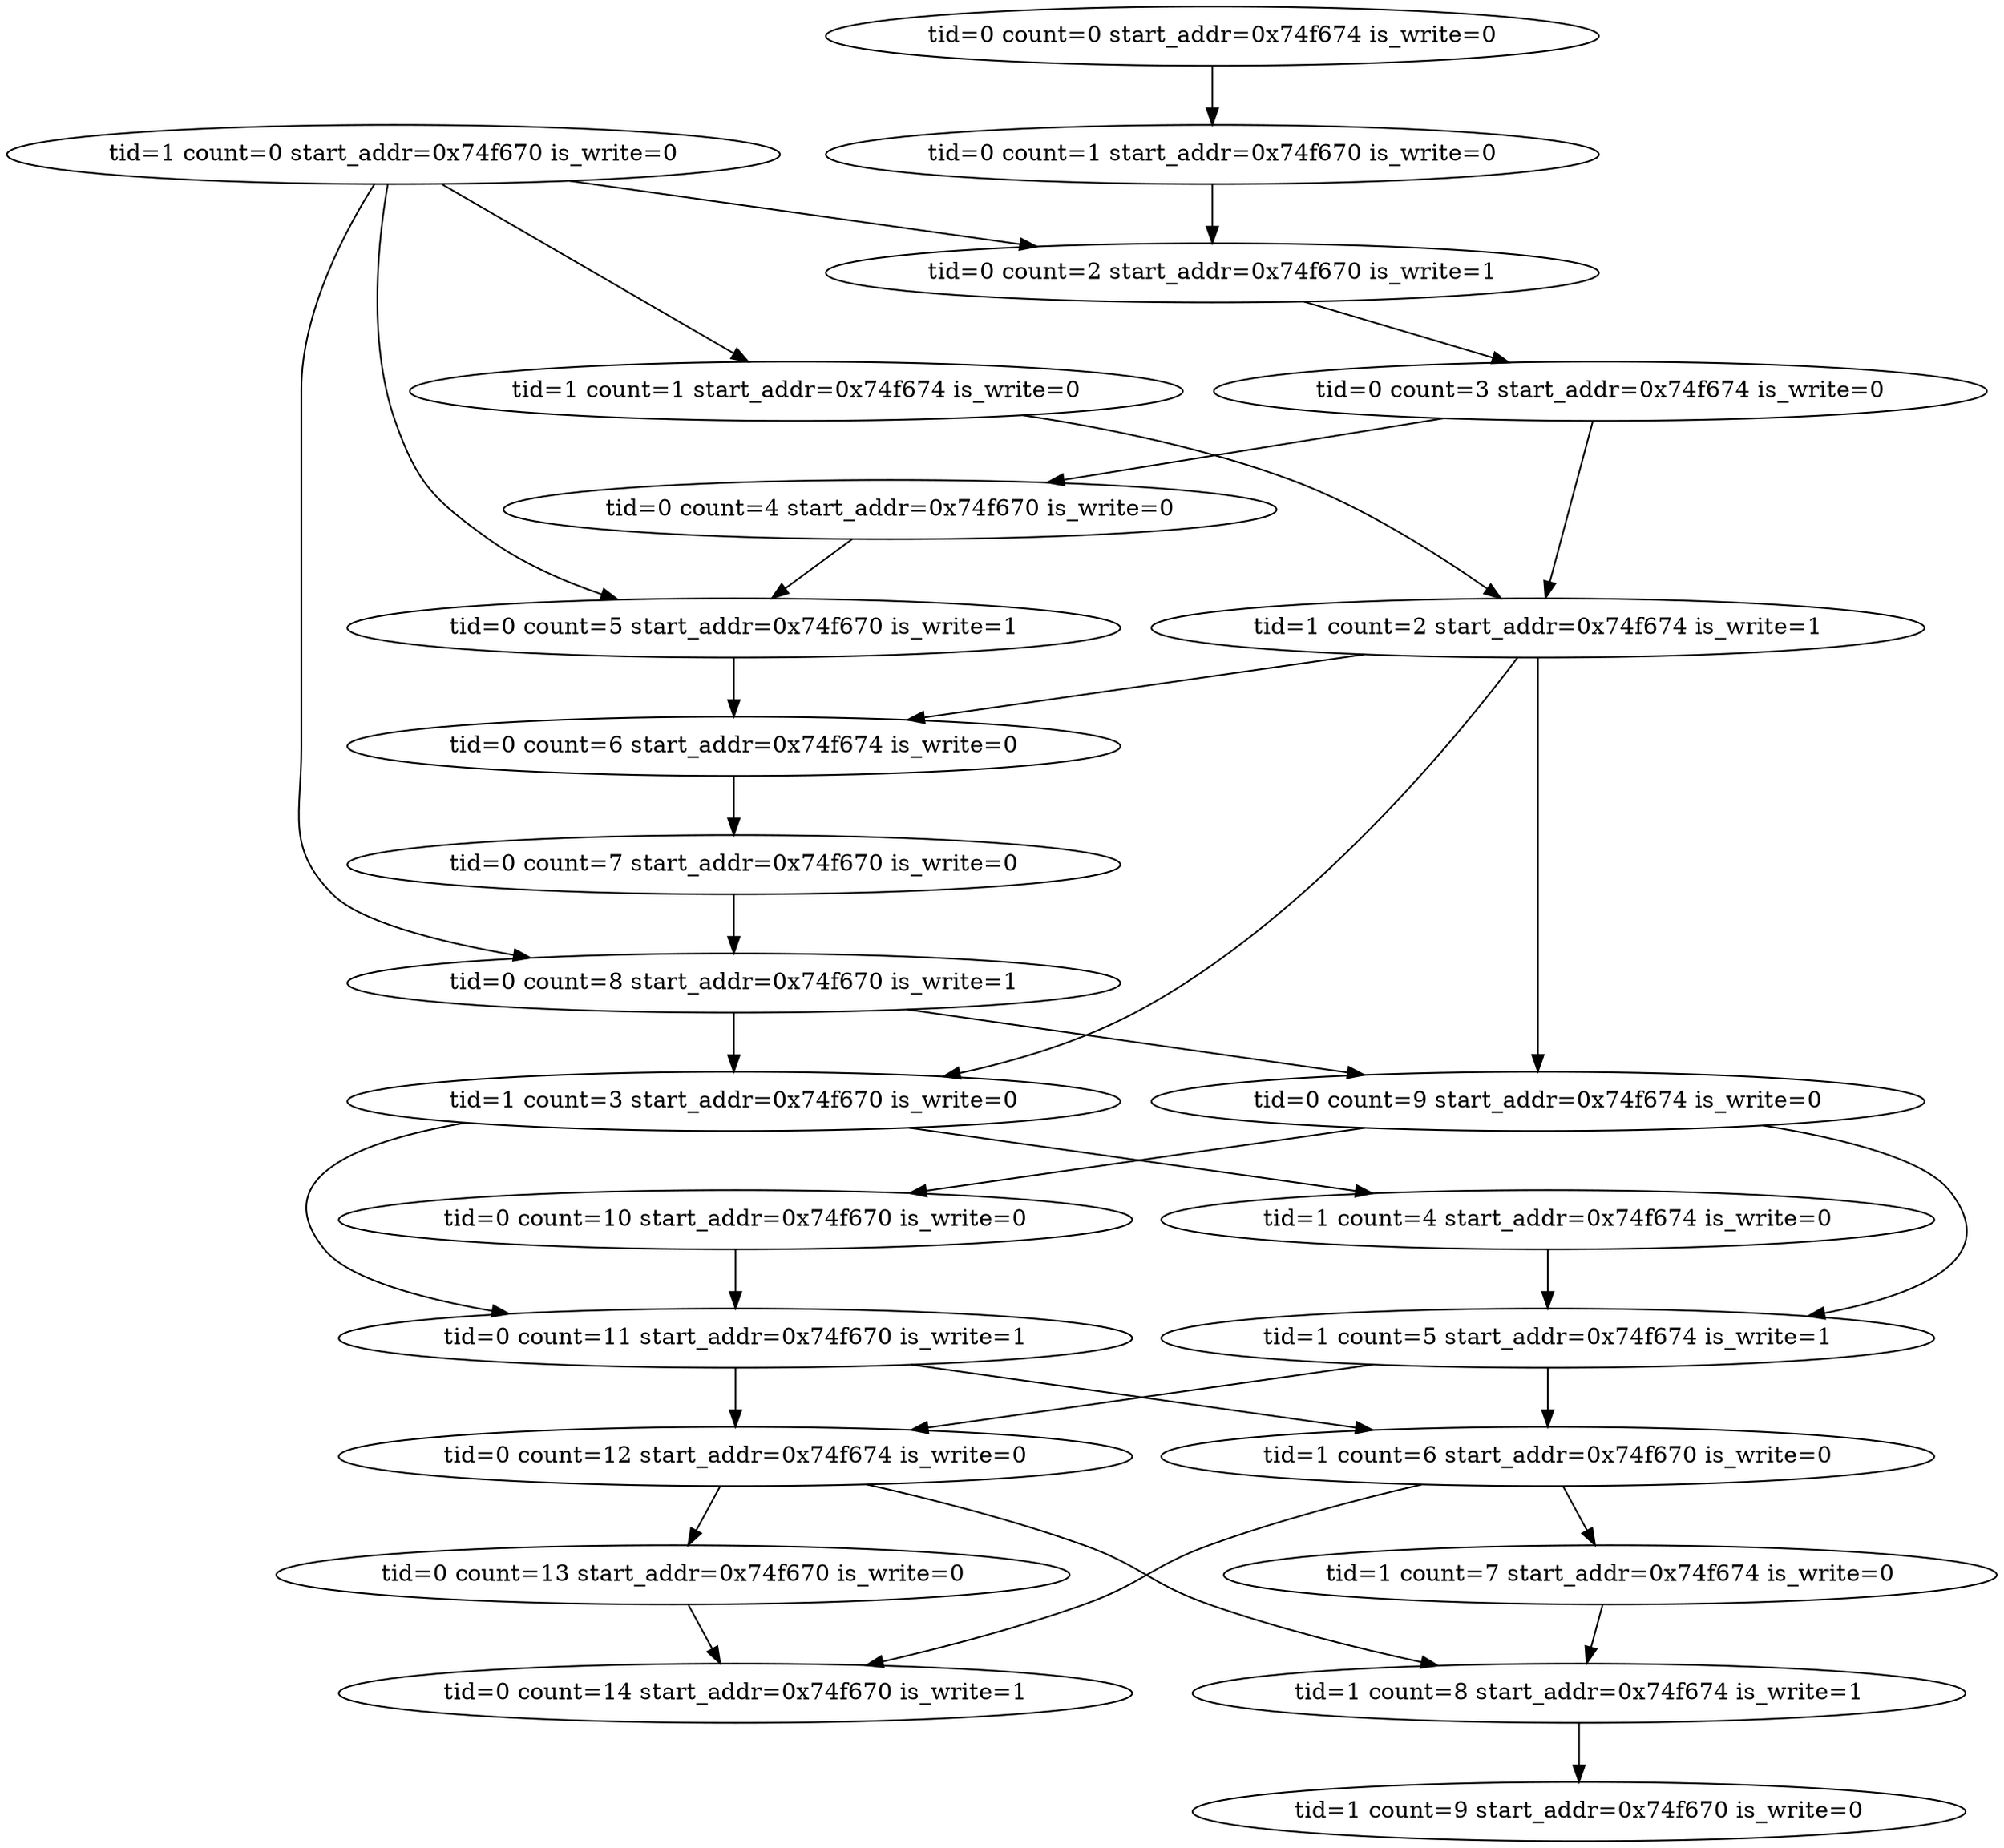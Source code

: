 digraph G {
0 [count=0, is_write=0, label="tid=0 count=0 start_addr=0x74f674 is_write=0", start_addr="0x74f674", tid=0];
1 [count=1, is_write=0, label="tid=0 count=1 start_addr=0x74f670 is_write=0", start_addr="0x74f670", tid=0];
2 [count=2, is_write=1, label="tid=0 count=2 start_addr=0x74f670 is_write=1", start_addr="0x74f670", tid=0];
3 [count=3, is_write=0, label="tid=0 count=3 start_addr=0x74f674 is_write=0", start_addr="0x74f674", tid=0];
4 [count=4, is_write=0, label="tid=0 count=4 start_addr=0x74f670 is_write=0", start_addr="0x74f670", tid=0];
5 [count=5, is_write=1, label="tid=0 count=5 start_addr=0x74f670 is_write=1", start_addr="0x74f670", tid=0];
6 [count=6, is_write=0, label="tid=0 count=6 start_addr=0x74f674 is_write=0", start_addr="0x74f674", tid=0];
7 [count=7, is_write=0, label="tid=0 count=7 start_addr=0x74f670 is_write=0", start_addr="0x74f670", tid=0];
8 [count=8, is_write=1, label="tid=0 count=8 start_addr=0x74f670 is_write=1", start_addr="0x74f670", tid=0];
9 [count=9, is_write=0, label="tid=0 count=9 start_addr=0x74f674 is_write=0", start_addr="0x74f674", tid=0];
10 [count=10, is_write=0, label="tid=0 count=10 start_addr=0x74f670 is_write=0", start_addr="0x74f670", tid=0];
11 [count=11, is_write=1, label="tid=0 count=11 start_addr=0x74f670 is_write=1", start_addr="0x74f670", tid=0];
12 [count=12, is_write=0, label="tid=0 count=12 start_addr=0x74f674 is_write=0", start_addr="0x74f674", tid=0];
13 [count=13, is_write=0, label="tid=0 count=13 start_addr=0x74f670 is_write=0", start_addr="0x74f670", tid=0];
14 [count=14, is_write=1, label="tid=0 count=14 start_addr=0x74f670 is_write=1", start_addr="0x74f670", tid=0];
20 [count=0, is_write=0, label="tid=1 count=0 start_addr=0x74f670 is_write=0", start_addr="0x74f670", tid=1];
21 [count=1, is_write=0, label="tid=1 count=1 start_addr=0x74f674 is_write=0", start_addr="0x74f674", tid=1];
22 [count=2, is_write=1, label="tid=1 count=2 start_addr=0x74f674 is_write=1", start_addr="0x74f674", tid=1];
23 [count=3, is_write=0, label="tid=1 count=3 start_addr=0x74f670 is_write=0", start_addr="0x74f670", tid=1];
24 [count=4, is_write=0, label="tid=1 count=4 start_addr=0x74f674 is_write=0", start_addr="0x74f674", tid=1];
25 [count=5, is_write=1, label="tid=1 count=5 start_addr=0x74f674 is_write=1", start_addr="0x74f674", tid=1];
26 [count=6, is_write=0, label="tid=1 count=6 start_addr=0x74f670 is_write=0", start_addr="0x74f670", tid=1];
27 [count=7, is_write=0, label="tid=1 count=7 start_addr=0x74f674 is_write=0", start_addr="0x74f674", tid=1];
28 [count=8, is_write=1, label="tid=1 count=8 start_addr=0x74f674 is_write=1", start_addr="0x74f674", tid=1];
29 [count=9, is_write=0, label="tid=1 count=9 start_addr=0x74f670 is_write=0", start_addr="0x74f670", tid=1];
0->1 ;
1->2 ;
2->3 ;
3->4 ;
4->5 ;
5->6 ;
6->7 ;
7->8 ;
8->9 ;
9->10 ;
10->11 ;
11->12 ;
12->13 ;
13->14 ;
20->21 ;
21->22 ;
22->23 ;
23->24 ;
24->25 ;
25->26 ;
26->27 ;
27->28 ;
28->29 ;
3->22 ;
8->23 ;
9->25 ;
11->26 ;
12->28 ;
20->8 ;
20->2 ;
20->5 ;
22->9 ;
22->6 ;
23->11 ;
25->12 ;
26->14 ;
}
